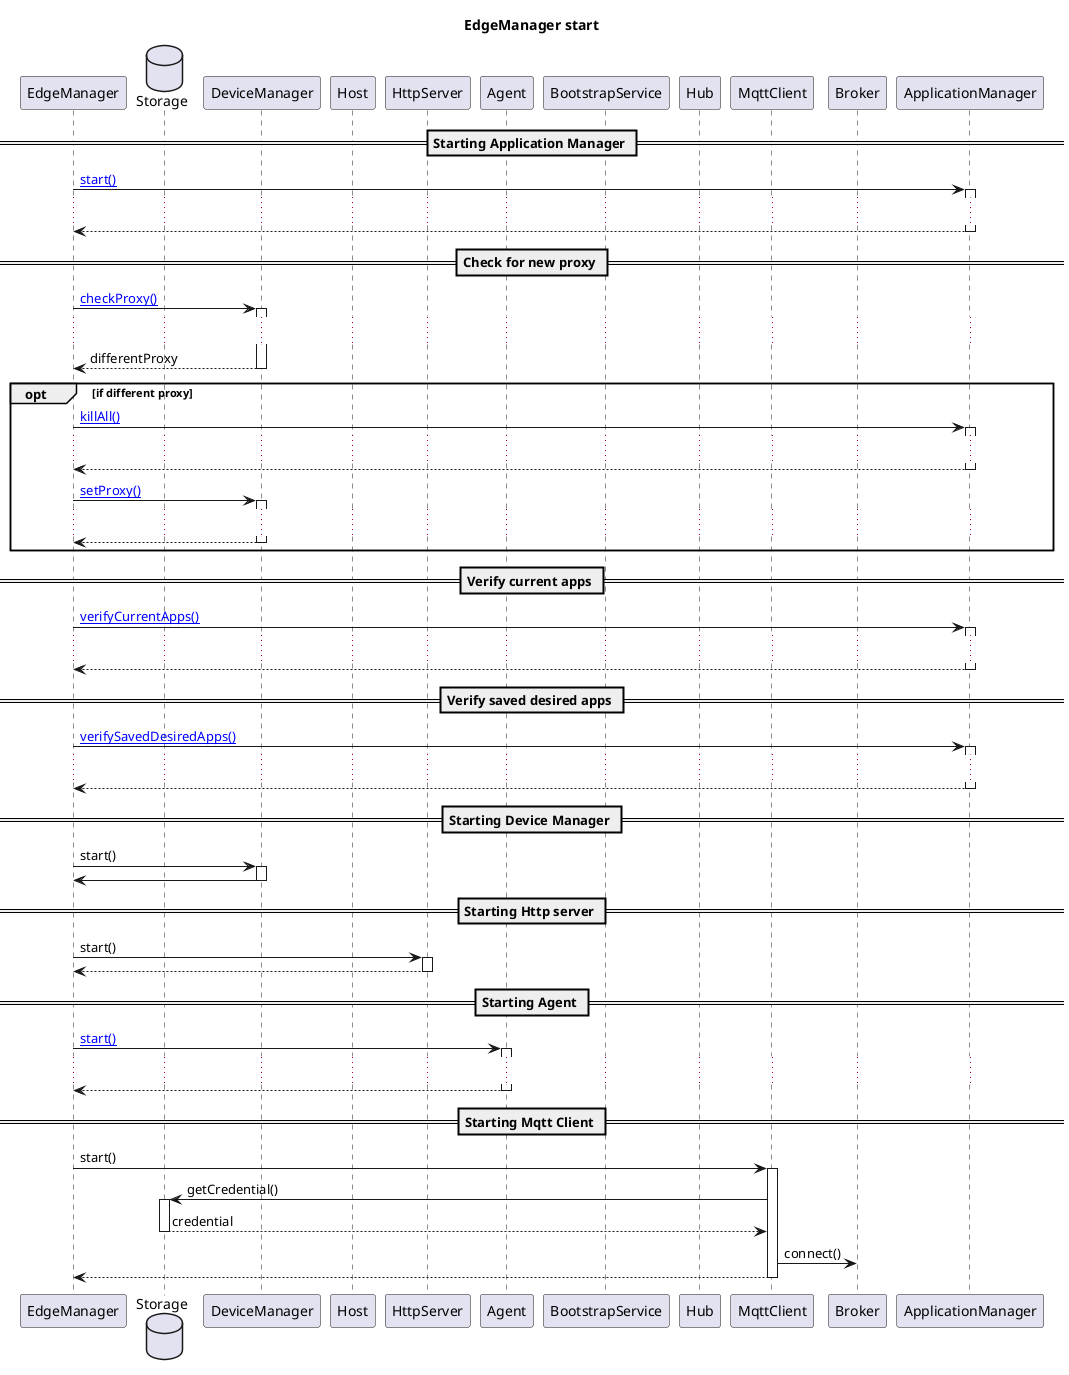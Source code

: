 @startuml

title "EdgeManager start"

participant EdgeManager as EM
database Storage as Stor
participant DeviceManager as DM
participant Host as Host
participant HttpServer as Http
participant Agent as A
participant BootstrapService as BS
participant Hub as Hub
participant MqttClient as Mqtt
participant Broker as Broker
participant ApplicationManager as AM

== Starting Application Manager ==

EM->AM ++: [[http://www.plantuml.com/plantuml/proxy?cache=no&src=https://raw.githubusercontent.com/se-edge/diagrams/develop/ApplicationManager/start.puml&fmt=svg start()]]
...
AM-->EM --:

== Check for new proxy ==
EM->DM ++: [[http://www.plantuml.com/plantuml/proxy?cache=no&src=https://raw.githubusercontent.com/se-edge/diagrams/develop/DeviceManager/checkProxy.puml&fmt=svg checkProxy()]]
...
DM-->EM --: differentProxy
opt if different proxy
EM->AM ++: [[http://www.plantuml.com/plantuml/proxy?cache=no&src=https://raw.githubusercontent.com/se-edge/diagrams/develop/ApplicationManager/killAll.puml&fmt=svg killAll()]]
...
AM-->EM --:
EM->DM ++: [[http://www.plantuml.com/plantuml/proxy?cache=no&src=https://raw.githubusercontent.com/se-edge/diagrams/develop/DeviceManager/setProxy.puml&fmt=svg setProxy()]]
...
DM-->EM --:
end

== Verify current apps ==

EM->AM ++: [[http://www.plantuml.com/plantuml/proxy?cache=no&src=https://raw.githubusercontent.com/se-edge/diagrams/develop/ApplicationManager/verifyCurrentApps.puml&fmt=svg verifyCurrentApps()]]
...
AM-->EM --:

== Verify saved desired apps ==

EM->AM ++: [[http://www.plantuml.com/plantuml/proxy?cache=no&src=https://raw.githubusercontent.com/se-edge/diagrams/develop/ApplicationManager/verifySavedDesiredApps.puml&fmt=svg verifySavedDesiredApps()]]
...
AM-->EM --:

== Starting Device Manager ==

EM->DM ++: start()
DM->EM --:

== Starting Http server ==

EM->Http ++: start()
Http-->EM --:

== Starting Agent ==

EM->A ++: [[http://www.plantuml.com/plantuml/proxy?cache=no&src=https://raw.githubusercontent.com/se-edge/diagrams/develop/Agent/start.puml&fmt=svg start()]]
...
A-->EM --:

== Starting Mqtt Client ==

EM->Mqtt ++: start()
Mqtt->Stor ++: getCredential()
Stor-->Mqtt --: credential
Mqtt->Broker: connect()
Mqtt-->EM --:

@enduml
